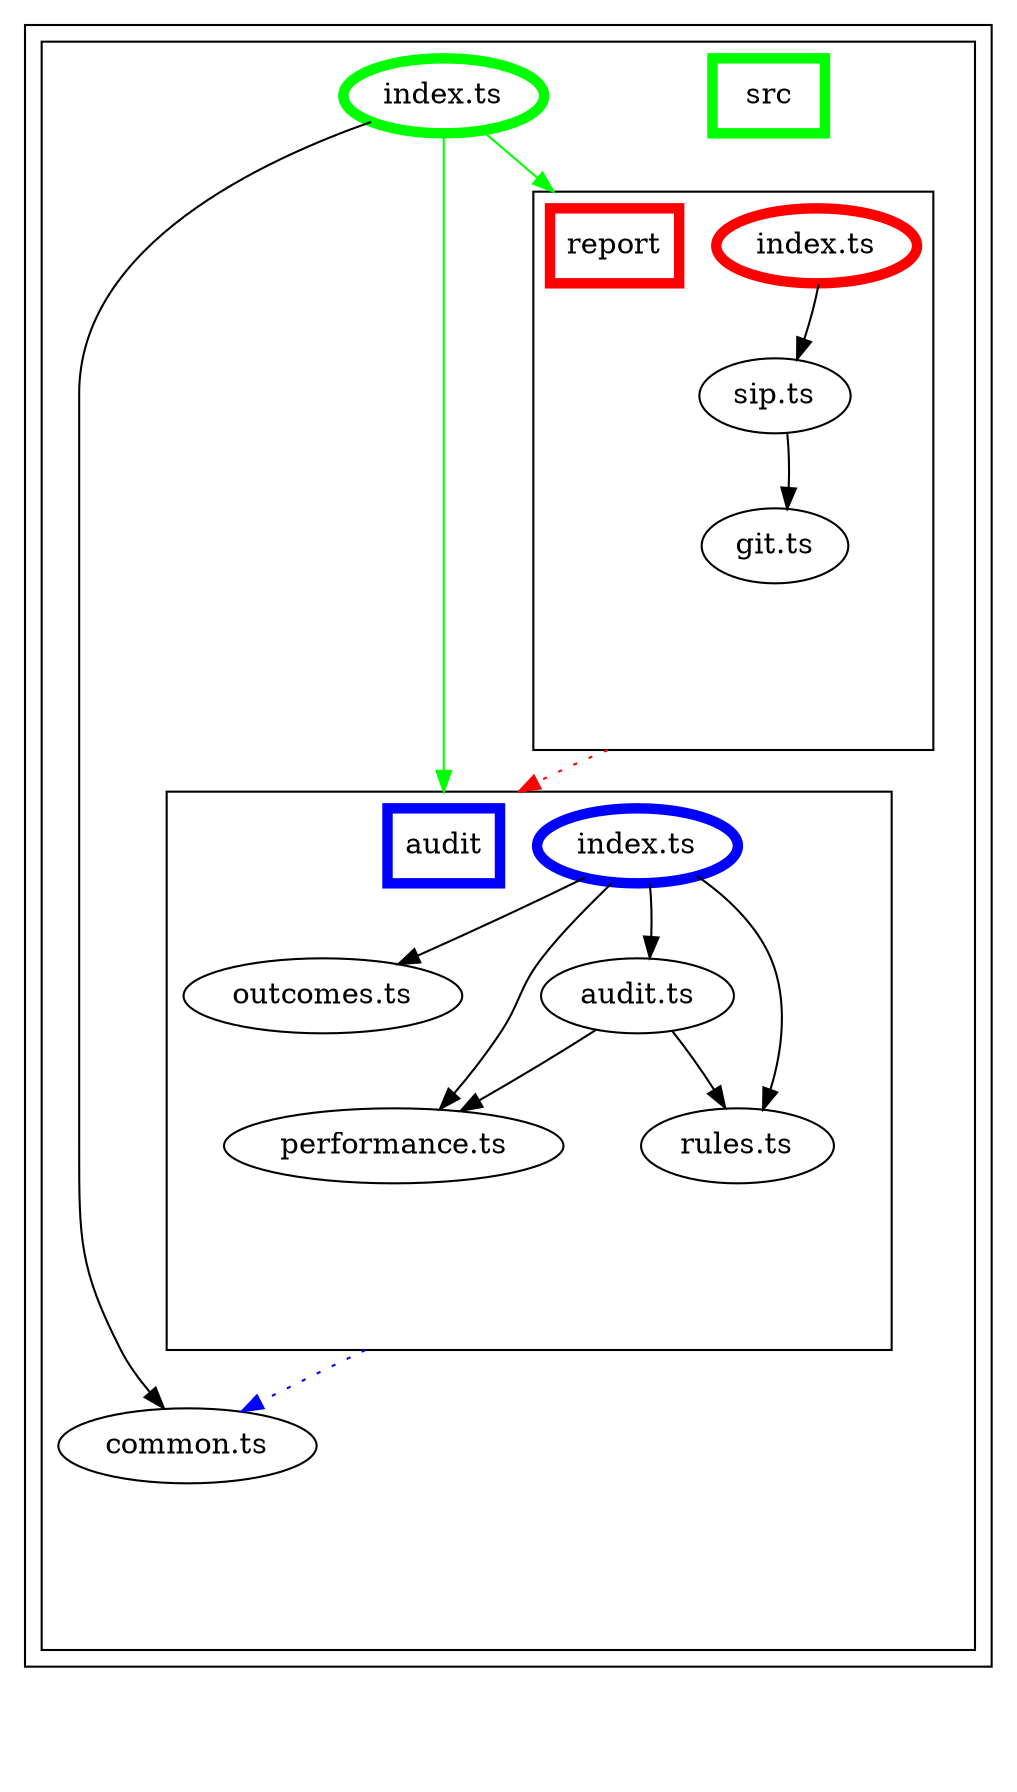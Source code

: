 digraph "dependency-graph-[object Object]" {
  compound = true;
  "dependency-graph-[object Object]" [
    style = "invis";
  ];
  "src/audit/performance.ts";
  "src/audit/rules.ts";
  "src/common.ts";
  "exit_src/audit";
  "src/audit/audit.ts";
  "src/audit/outcomes.ts";
  "src/audit/index.ts";
  "name_src/audit";
  "src/report/index.ts";
  "name_src/report";
  "src/report/sip.ts";
  "exit_src/report";
  "src/report/git.ts";
  subgraph "cluster_src" {
    color = "#000000";
    label = "";
    "name_src" [
      penwidth = 5;
      shape = "rectangle";
      color = "#00ff00";
      label = "src";
    ];
    "exit_src" [
      style = "invis";
    ];
    subgraph "cluster_src" {
      color = "#000000";
      label = "";
      "name_src" [
        penwidth = 5;
        shape = "rectangle";
        color = "#00ff00";
        label = "src";
      ];
      "exit_src" [
        style = "invis";
      ];
      "src/common.ts" [
        label = "common.ts";
      ];
      "src/index.ts" [
        label = "index.ts";
        color = "#00ff00";
        penwidth = 5;
      ];
      subgraph "cluster_src/audit" {
        color = "#000000";
        label = "";
        "name_src/audit" [
          penwidth = 5;
          shape = "rectangle";
          color = "#0000ff";
          label = "audit";
        ];
        "exit_src/audit" [
          style = "invis";
        ];
        "src/audit/audit.ts" [
          label = "audit.ts";
        ];
        "src/audit/index.ts" [
          label = "index.ts";
          color = "#0000ff";
          penwidth = 5;
        ];
        "src/audit/outcomes.ts" [
          label = "outcomes.ts";
        ];
        "src/audit/performance.ts" [
          label = "performance.ts";
        ];
        "src/audit/rules.ts" [
          label = "rules.ts";
        ];
        "src/audit/audit.ts" -> "exit_src/audit" [
          style = "invis";
        ];
        "src/audit/index.ts" -> "exit_src/audit" [
          style = "invis";
        ];
        "src/audit/outcomes.ts" -> "exit_src/audit" [
          style = "invis";
        ];
        "src/audit/performance.ts" -> "exit_src/audit" [
          style = "invis";
        ];
        "src/audit/rules.ts" -> "exit_src/audit" [
          style = "invis";
        ];
      }
      subgraph "cluster_src/report" {
        color = "#000000";
        label = "";
        "name_src/report" [
          penwidth = 5;
          shape = "rectangle";
          color = "#ff0000";
          label = "report";
        ];
        "exit_src/report" [
          style = "invis";
        ];
        "src/report/git.ts" [
          label = "git.ts";
        ];
        "src/report/index.ts" [
          label = "index.ts";
          color = "#ff0000";
          penwidth = 5;
        ];
        "src/report/sip.ts" [
          label = "sip.ts";
        ];
        "src/report/git.ts" -> "exit_src/report" [
          style = "invis";
        ];
        "src/report/index.ts" -> "exit_src/report" [
          style = "invis";
        ];
        "src/report/sip.ts" -> "exit_src/report" [
          style = "invis";
        ];
      }
      "exit_src/audit" -> "exit_src" [
        style = "invis";
      ];
      "exit_src/audit" -> "exit_src" [
        style = "invis";
      ];
      "exit_src/audit" -> "exit_src" [
        style = "invis";
      ];
      "exit_src/audit" -> "exit_src" [
        style = "invis";
      ];
      "exit_src/audit" -> "exit_src" [
        style = "invis";
      ];
      "src/common.ts" -> "exit_src" [
        style = "invis";
      ];
      "src/index.ts" -> "exit_src" [
        style = "invis";
      ];
      "exit_src/report" -> "exit_src" [
        style = "invis";
      ];
      "exit_src/report" -> "exit_src" [
        style = "invis";
      ];
      "exit_src/report" -> "exit_src" [
        style = "invis";
      ];
    }
    "exit_src" -> "exit_src" [
      style = "invis";
    ];
    "exit_src" -> "exit_src" [
      style = "invis";
    ];
    "exit_src" -> "exit_src" [
      style = "invis";
    ];
    "exit_src" -> "exit_src" [
      style = "invis";
    ];
    "exit_src" -> "exit_src" [
      style = "invis";
    ];
    "exit_src" -> "exit_src" [
      style = "invis";
    ];
    "exit_src" -> "exit_src" [
      style = "invis";
    ];
    "exit_src" -> "exit_src" [
      style = "invis";
    ];
    "exit_src" -> "exit_src" [
      style = "invis";
    ];
    "exit_src" -> "exit_src" [
      style = "invis";
    ];
  }
  "exit_src" -> "dependency-graph-[object Object]" [
    style = "invis";
  ];
  "src/audit/audit.ts" -> "src/audit/performance.ts" [
    style = "invis";
  ];
  "src/audit/audit.ts" -> "src/audit/performance.ts" [
    style = "solid";
    ltail = "cluster_src/audit/audit.ts";
    lhead = "cluster_src/audit/performance.ts";
    color = "black";
  ];
  "src/audit/audit.ts" -> "src/audit/rules.ts" [
    style = "invis";
  ];
  "src/audit/audit.ts" -> "src/audit/rules.ts" [
    style = "solid";
    ltail = "cluster_src/audit/audit.ts";
    lhead = "cluster_src/audit/rules.ts";
    color = "black";
  ];
  "src/audit/audit.ts" -> "src/common.ts" [
    style = "invis";
  ];
  "exit_src/audit" -> "src/common.ts" [
    style = "dotted";
    ltail = "cluster_src/audit";
    lhead = "cluster_src/common.ts";
    color = "#0000ff";
  ];
  "src/audit/index.ts" -> "src/audit/audit.ts" [
    style = "invis";
  ];
  "src/audit/index.ts" -> "src/audit/audit.ts" [
    style = "solid";
    ltail = "cluster_src/audit/index.ts";
    lhead = "cluster_src/audit/audit.ts";
    color = "black";
  ];
  "src/audit/index.ts" -> "src/audit/outcomes.ts" [
    style = "invis";
  ];
  "src/audit/index.ts" -> "src/audit/outcomes.ts" [
    style = "solid";
    ltail = "cluster_src/audit/index.ts";
    lhead = "cluster_src/audit/outcomes.ts";
    color = "black";
  ];
  "src/audit/index.ts" -> "src/audit/performance.ts" [
    style = "invis";
  ];
  "src/audit/index.ts" -> "src/audit/performance.ts" [
    style = "solid";
    ltail = "cluster_src/audit/index.ts";
    lhead = "cluster_src/audit/performance.ts";
    color = "black";
  ];
  "src/audit/index.ts" -> "src/audit/rules.ts" [
    style = "invis";
  ];
  "src/audit/index.ts" -> "src/audit/rules.ts" [
    style = "solid";
    ltail = "cluster_src/audit/index.ts";
    lhead = "cluster_src/audit/rules.ts";
    color = "black";
  ];
  "src/audit/outcomes.ts" -> "src/common.ts" [
    style = "invis";
  ];
  "exit_src/audit" -> "src/common.ts" [
    style = "invis";
  ];
  "src/index.ts" -> "name_src/audit" [
    style = "solid";
    ltail = "cluster_src/index.ts";
    lhead = "cluster_src/audit";
    color = "#00ff00";
  ];
  "src/index.ts" -> "src/common.ts" [
    style = "invis";
  ];
  "src/index.ts" -> "src/common.ts" [
    style = "solid";
    ltail = "cluster_src/index.ts";
    lhead = "cluster_src/common.ts";
    color = "black";
  ];
  "src/index.ts" -> "name_src/report" [
    style = "solid";
    ltail = "cluster_src/index.ts";
    lhead = "cluster_src/report";
    color = "#00ff00";
  ];
  "src/report/index.ts" -> "src/report/sip.ts" [
    style = "invis";
  ];
  "src/report/index.ts" -> "src/report/sip.ts" [
    style = "solid";
    ltail = "cluster_src/report/index.ts";
    lhead = "cluster_src/report/sip.ts";
    color = "black";
  ];
  "exit_src/report" -> "name_src/audit" [
    style = "dotted";
    ltail = "cluster_src/report";
    lhead = "cluster_src/audit";
    color = "#ff0000";
  ];
  "src/report/sip.ts" -> "src/report/git.ts" [
    style = "invis";
  ];
  "src/report/sip.ts" -> "src/report/git.ts" [
    style = "solid";
    ltail = "cluster_src/report/sip.ts";
    lhead = "cluster_src/report/git.ts";
    color = "black";
  ];
}